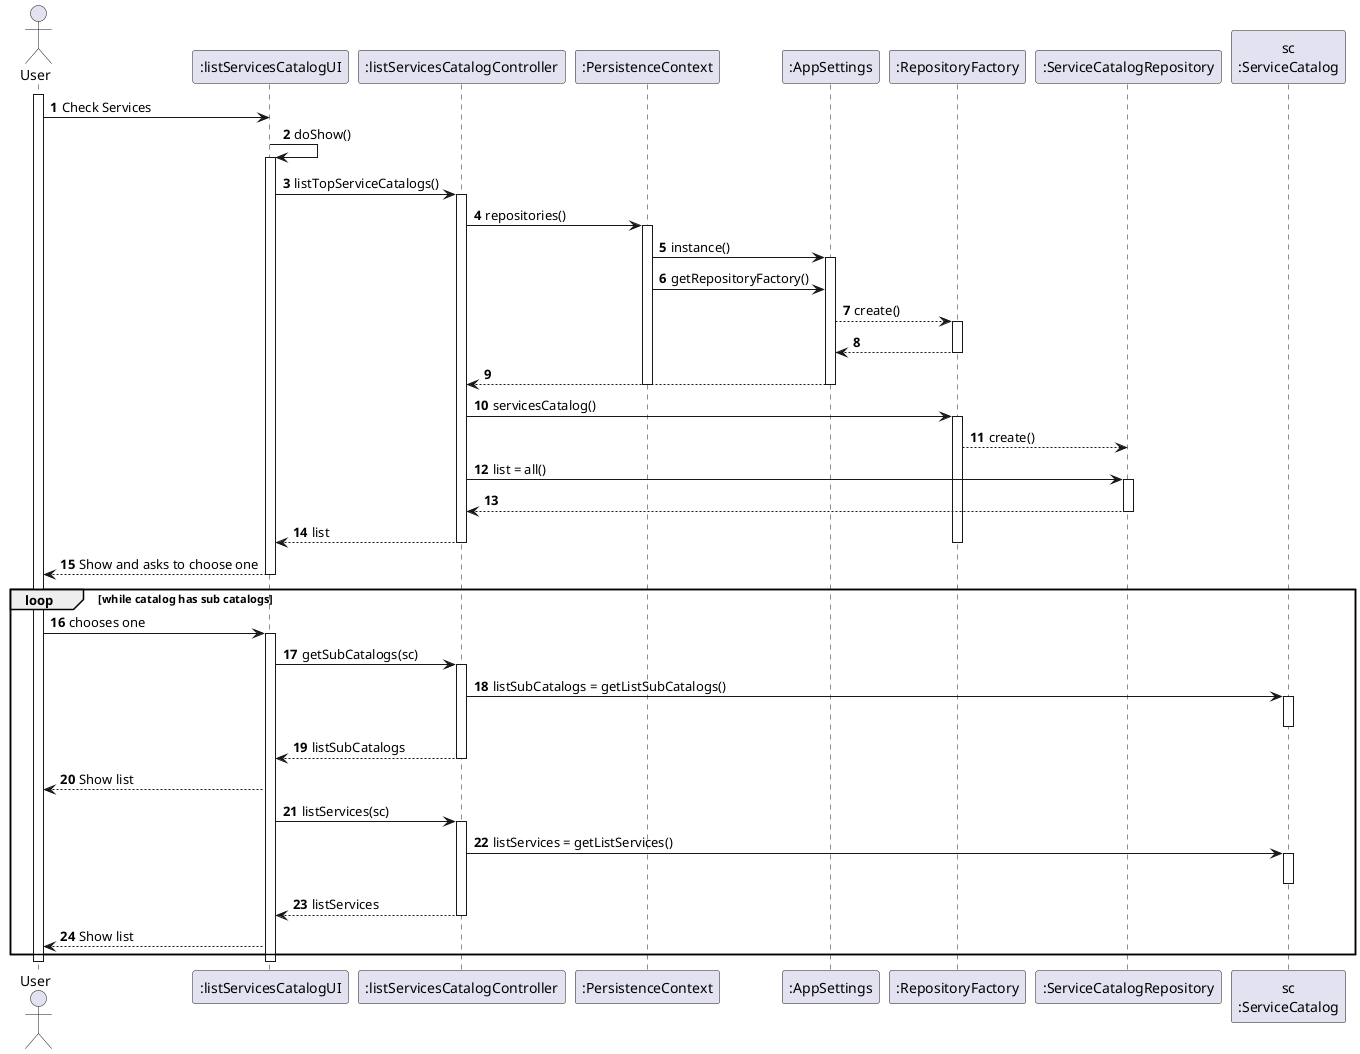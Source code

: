 @startuml
autonumber

actor "User" as USER
participant ":listServicesCatalogUI" as UI
participant ":listServicesCatalogController" as CTRL
participant ":PersistenceContext" as PerC
participant ":AppSettings" as APP
participant ":RepositoryFactory" as REPFAC
participant ":ServiceCatalogRepository" as COLABREP
participant "sc\n:ServiceCatalog" as COLAB


activate USER
USER -> UI : Check Services
UI -> UI : doShow()
activate UI
UI -> CTRL : listTopServiceCatalogs()
activate CTRL
CTRL -> PerC : repositories()
activate PerC
PerC -> APP : instance()
activate APP
PerC -> APP : getRepositoryFactory()
APP --> REPFAC : create()
activate REPFAC
REPFAC --> APP
deactivate REPFAC
APP --> CTRL
deactivate APP
deactivate PerC
CTRL -> REPFAC : servicesCatalog()
activate REPFAC
REPFAC --> COLABREP : create()
CTRL -> COLABREP : list = all()
activate COLABREP
COLABREP --> CTRL
deactivate COLABREP
CTRL --> UI : list
deactivate REPFAC
deactivate CTRL
UI --> USER : Show and asks to choose one
deactivate UI
loop while catalog has sub catalogs
USER -> UI: chooses one
activate UI
UI -> CTRL : getSubCatalogs(sc)
activate CTRL
CTRL -> COLAB : listSubCatalogs = getListSubCatalogs()
activate COLAB
deactivate COLAB
CTRL --> UI : listSubCatalogs
deactivate REPFAC
deactivate CTRL
UI --> USER : Show list
UI -> CTRL : listServices(sc)
activate CTRL
CTRL -> COLAB : listServices = getListServices()
activate COLAB
deactivate COLAB
CTRL --> UI : listServices
deactivate REPFAC
deactivate CTRL
UI --> USER : Show list
end loop
deactivate UI
deactivate USER











@enduml
